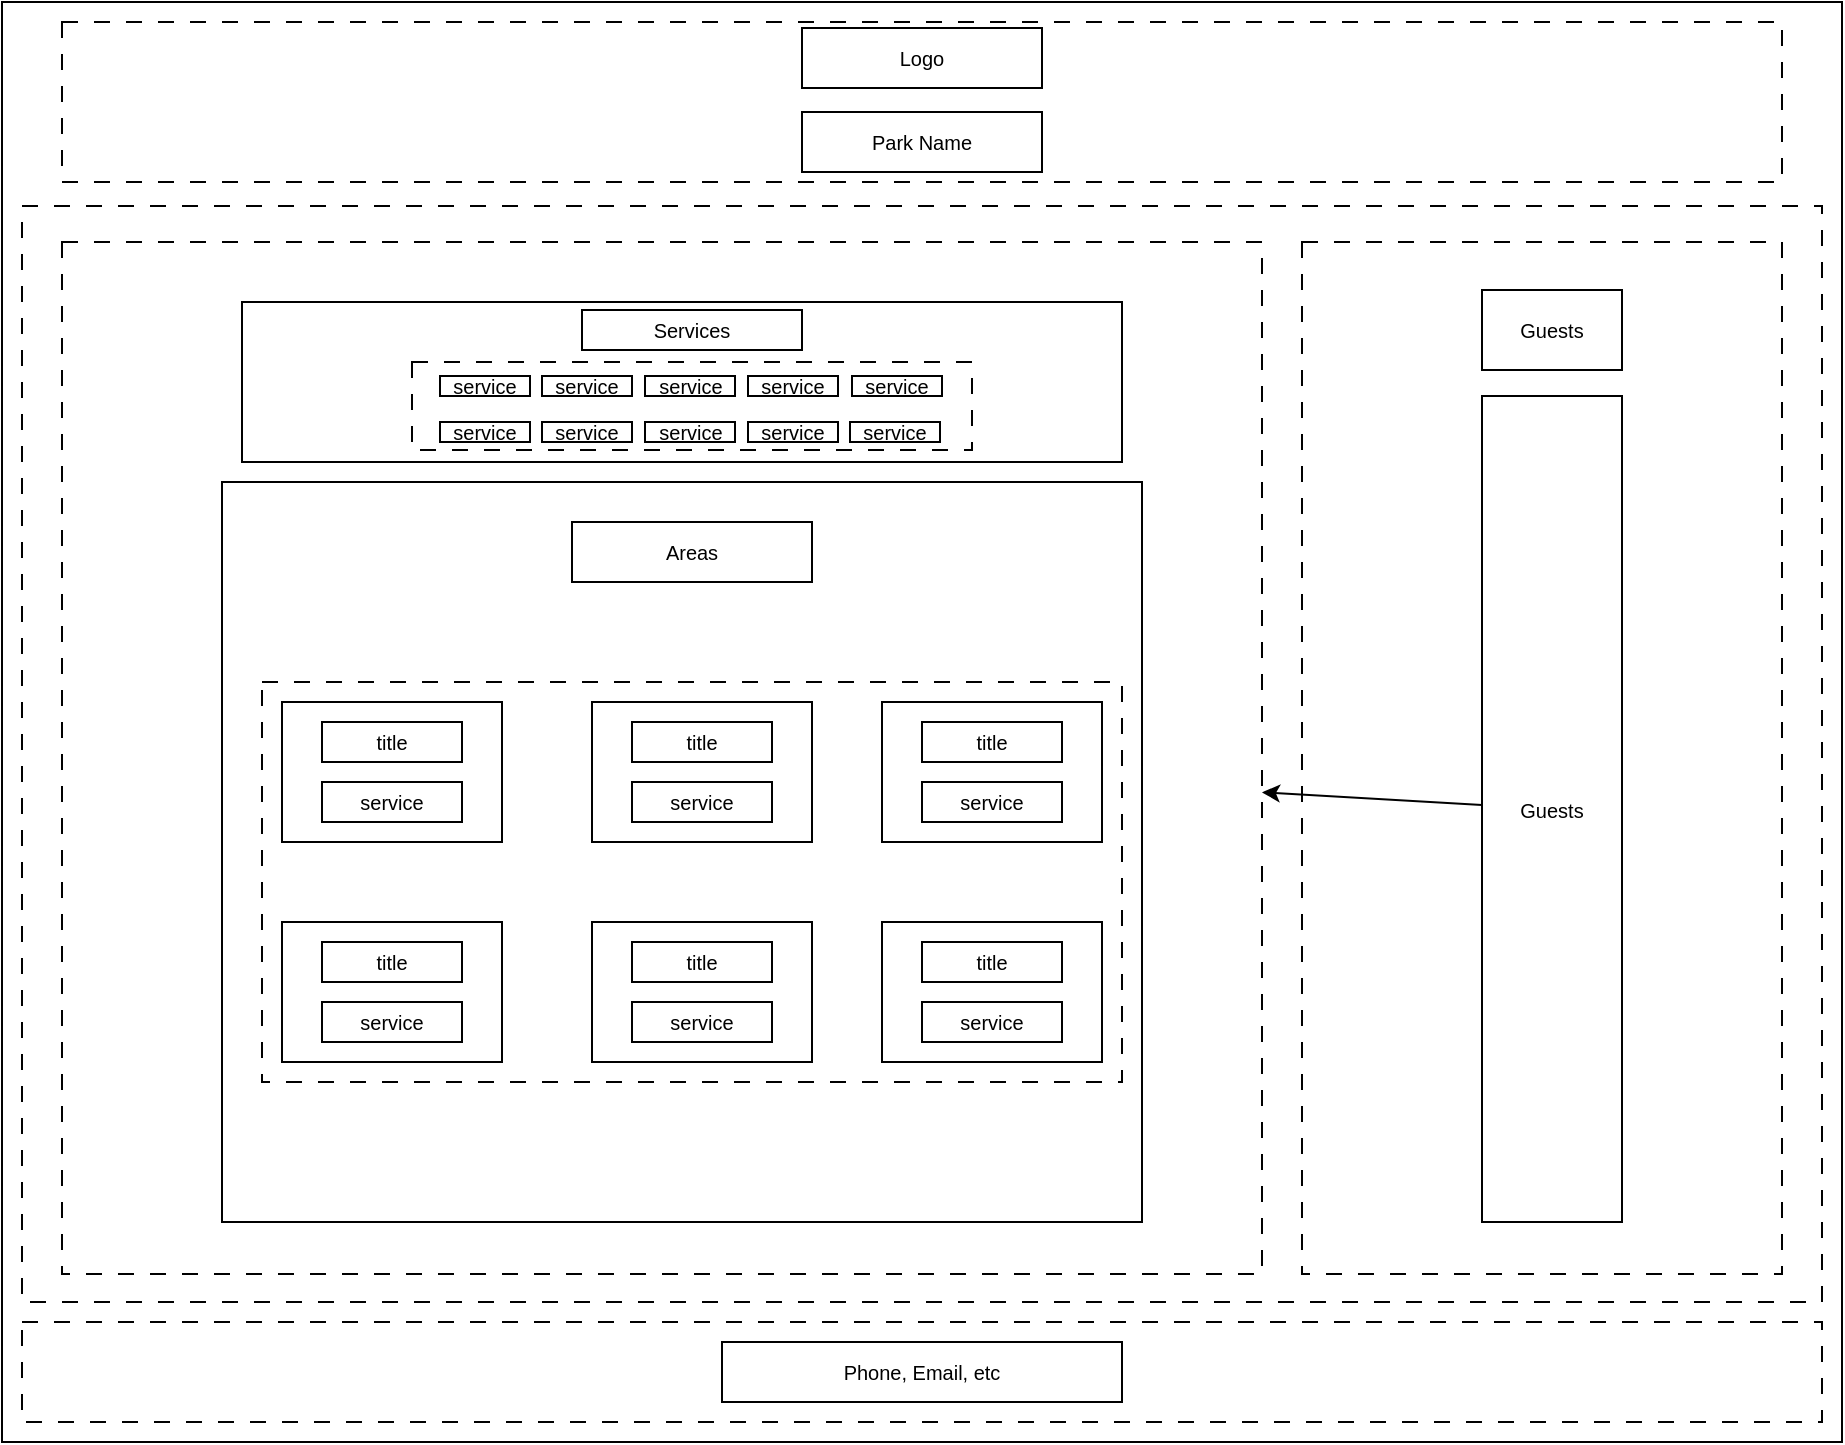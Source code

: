 <mxfile>
    <diagram id="97gA0pF0Zc46DC7x7eBv" name="Page-1">
        <mxGraphModel dx="1843" dy="1072" grid="1" gridSize="10" guides="1" tooltips="1" connect="1" arrows="1" fold="1" page="1" pageScale="1" pageWidth="850" pageHeight="1100" math="0" shadow="0">
            <root>
                <mxCell id="0"/>
                <mxCell id="1" parent="0"/>
                <mxCell id="65" value="" style="whiteSpace=wrap;html=1;fontSize=10;" parent="1" vertex="1">
                    <mxGeometry x="-180" y="190" width="920" height="720" as="geometry"/>
                </mxCell>
                <mxCell id="120" value="" style="whiteSpace=wrap;html=1;dashed=1;dashPattern=8 8;fontSize=10;" vertex="1" parent="1">
                    <mxGeometry x="-170" y="850" width="900" height="50" as="geometry"/>
                </mxCell>
                <mxCell id="119" value="" style="whiteSpace=wrap;html=1;dashed=1;dashPattern=8 8;fontSize=10;" vertex="1" parent="1">
                    <mxGeometry x="-170" y="292" width="900" height="548" as="geometry"/>
                </mxCell>
                <mxCell id="118" value="" style="whiteSpace=wrap;html=1;dashed=1;dashPattern=8 8;fontSize=10;" parent="1" vertex="1">
                    <mxGeometry x="470" y="310" width="240" height="516" as="geometry"/>
                </mxCell>
                <mxCell id="117" value="" style="whiteSpace=wrap;html=1;dashed=1;dashPattern=8 8;fontSize=10;" parent="1" vertex="1">
                    <mxGeometry x="-150" y="310" width="600" height="516" as="geometry"/>
                </mxCell>
                <mxCell id="114" value="" style="whiteSpace=wrap;html=1;dashed=1;dashPattern=8 8;fontSize=10;" parent="1" vertex="1">
                    <mxGeometry x="-150" y="200" width="860" height="80" as="geometry"/>
                </mxCell>
                <mxCell id="113" value="" style="whiteSpace=wrap;html=1;fontSize=10;" parent="1" vertex="1">
                    <mxGeometry x="-60" y="340" width="440" height="80" as="geometry"/>
                </mxCell>
                <mxCell id="66" value="Logo" style="whiteSpace=wrap;html=1;fontSize=10;" parent="1" vertex="1">
                    <mxGeometry x="220" y="203" width="120" height="30" as="geometry"/>
                </mxCell>
                <mxCell id="67" value="Park Name" style="whiteSpace=wrap;html=1;fontSize=10;" parent="1" vertex="1">
                    <mxGeometry x="220" y="245" width="120" height="30" as="geometry"/>
                </mxCell>
                <mxCell id="68" value="" style="whiteSpace=wrap;html=1;fontSize=10;" parent="1" vertex="1">
                    <mxGeometry x="-70" y="430" width="460" height="370" as="geometry"/>
                </mxCell>
                <mxCell id="99" value="" style="whiteSpace=wrap;html=1;fontSize=10;dashed=1;dashPattern=8 8;" parent="1" vertex="1">
                    <mxGeometry x="-50" y="530" width="430" height="200" as="geometry"/>
                </mxCell>
                <mxCell id="70" value="Phone, Email, etc" style="whiteSpace=wrap;html=1;fontSize=10;" parent="1" vertex="1">
                    <mxGeometry x="180" y="860" width="200" height="30" as="geometry"/>
                </mxCell>
                <mxCell id="71" value="Guests" style="whiteSpace=wrap;html=1;fontSize=10;" parent="1" vertex="1">
                    <mxGeometry x="560" y="334" width="70" height="40" as="geometry"/>
                </mxCell>
                <mxCell id="121" value="" style="edgeStyle=none;html=1;" edge="1" parent="1" source="72" target="117">
                    <mxGeometry relative="1" as="geometry"/>
                </mxCell>
                <mxCell id="72" value="Guests" style="whiteSpace=wrap;html=1;fontSize=10;" parent="1" vertex="1">
                    <mxGeometry x="560" y="387" width="70" height="413" as="geometry"/>
                </mxCell>
                <mxCell id="75" value="Areas" style="whiteSpace=wrap;html=1;fontSize=10;" parent="1" vertex="1">
                    <mxGeometry x="105" y="450" width="120" height="30" as="geometry"/>
                </mxCell>
                <mxCell id="79" value="" style="whiteSpace=wrap;html=1;fontSize=10;" parent="1" vertex="1">
                    <mxGeometry x="-40" y="540" width="110" height="70" as="geometry"/>
                </mxCell>
                <mxCell id="82" value="title" style="whiteSpace=wrap;html=1;fontSize=10;" parent="1" vertex="1">
                    <mxGeometry x="-20" y="550" width="70" height="20" as="geometry"/>
                </mxCell>
                <mxCell id="83" value="service" style="whiteSpace=wrap;html=1;fontSize=10;" parent="1" vertex="1">
                    <mxGeometry x="-20" y="580" width="70" height="20" as="geometry"/>
                </mxCell>
                <mxCell id="84" value="" style="whiteSpace=wrap;html=1;fontSize=10;" parent="1" vertex="1">
                    <mxGeometry x="115" y="540" width="110" height="70" as="geometry"/>
                </mxCell>
                <mxCell id="85" value="title" style="whiteSpace=wrap;html=1;fontSize=10;" parent="1" vertex="1">
                    <mxGeometry x="135" y="550" width="70" height="20" as="geometry"/>
                </mxCell>
                <mxCell id="86" value="service" style="whiteSpace=wrap;html=1;fontSize=10;" parent="1" vertex="1">
                    <mxGeometry x="135" y="580" width="70" height="20" as="geometry"/>
                </mxCell>
                <mxCell id="87" value="" style="whiteSpace=wrap;html=1;fontSize=10;" parent="1" vertex="1">
                    <mxGeometry x="260" y="540" width="110" height="70" as="geometry"/>
                </mxCell>
                <mxCell id="88" value="title" style="whiteSpace=wrap;html=1;fontSize=10;" parent="1" vertex="1">
                    <mxGeometry x="280" y="550" width="70" height="20" as="geometry"/>
                </mxCell>
                <mxCell id="89" value="service" style="whiteSpace=wrap;html=1;fontSize=10;" parent="1" vertex="1">
                    <mxGeometry x="280" y="580" width="70" height="20" as="geometry"/>
                </mxCell>
                <mxCell id="90" value="" style="whiteSpace=wrap;html=1;fontSize=10;" parent="1" vertex="1">
                    <mxGeometry x="-40" y="650" width="110" height="70" as="geometry"/>
                </mxCell>
                <mxCell id="91" value="title" style="whiteSpace=wrap;html=1;fontSize=10;" parent="1" vertex="1">
                    <mxGeometry x="-20" y="660" width="70" height="20" as="geometry"/>
                </mxCell>
                <mxCell id="92" value="service" style="whiteSpace=wrap;html=1;fontSize=10;" parent="1" vertex="1">
                    <mxGeometry x="-20" y="690" width="70" height="20" as="geometry"/>
                </mxCell>
                <mxCell id="93" value="" style="whiteSpace=wrap;html=1;fontSize=10;" parent="1" vertex="1">
                    <mxGeometry x="115" y="650" width="110" height="70" as="geometry"/>
                </mxCell>
                <mxCell id="94" value="title" style="whiteSpace=wrap;html=1;fontSize=10;" parent="1" vertex="1">
                    <mxGeometry x="135" y="660" width="70" height="20" as="geometry"/>
                </mxCell>
                <mxCell id="95" value="service" style="whiteSpace=wrap;html=1;fontSize=10;" parent="1" vertex="1">
                    <mxGeometry x="135" y="690" width="70" height="20" as="geometry"/>
                </mxCell>
                <mxCell id="96" value="" style="whiteSpace=wrap;html=1;fontSize=10;" parent="1" vertex="1">
                    <mxGeometry x="260" y="650" width="110" height="70" as="geometry"/>
                </mxCell>
                <mxCell id="97" value="title" style="whiteSpace=wrap;html=1;fontSize=10;" parent="1" vertex="1">
                    <mxGeometry x="280" y="660" width="70" height="20" as="geometry"/>
                </mxCell>
                <mxCell id="98" value="service" style="whiteSpace=wrap;html=1;fontSize=10;" parent="1" vertex="1">
                    <mxGeometry x="280" y="690" width="70" height="20" as="geometry"/>
                </mxCell>
                <mxCell id="100" value="Services" style="whiteSpace=wrap;html=1;fontSize=10;" parent="1" vertex="1">
                    <mxGeometry x="110" y="344" width="110" height="20" as="geometry"/>
                </mxCell>
                <mxCell id="101" value="" style="whiteSpace=wrap;html=1;fontSize=10;dashed=1;dashPattern=8 8;" parent="1" vertex="1">
                    <mxGeometry x="25" y="370" width="280" height="44" as="geometry"/>
                </mxCell>
                <mxCell id="102" value="service" style="whiteSpace=wrap;html=1;fontSize=10;" parent="1" vertex="1">
                    <mxGeometry x="39" y="377" width="45" height="10" as="geometry"/>
                </mxCell>
                <mxCell id="103" value="service" style="whiteSpace=wrap;html=1;fontSize=10;" parent="1" vertex="1">
                    <mxGeometry x="39" y="400" width="45" height="10" as="geometry"/>
                </mxCell>
                <mxCell id="104" value="service" style="whiteSpace=wrap;html=1;fontSize=10;" parent="1" vertex="1">
                    <mxGeometry x="90" y="377" width="45" height="10" as="geometry"/>
                </mxCell>
                <mxCell id="105" value="service" style="whiteSpace=wrap;html=1;fontSize=10;" parent="1" vertex="1">
                    <mxGeometry x="141.5" y="377" width="45" height="10" as="geometry"/>
                </mxCell>
                <mxCell id="106" value="service" style="whiteSpace=wrap;html=1;fontSize=10;" parent="1" vertex="1">
                    <mxGeometry x="193" y="377" width="45" height="10" as="geometry"/>
                </mxCell>
                <mxCell id="107" value="service" style="whiteSpace=wrap;html=1;fontSize=10;" parent="1" vertex="1">
                    <mxGeometry x="245" y="377" width="45" height="10" as="geometry"/>
                </mxCell>
                <mxCell id="108" value="service" style="whiteSpace=wrap;html=1;fontSize=10;" parent="1" vertex="1">
                    <mxGeometry x="90" y="400" width="45" height="10" as="geometry"/>
                </mxCell>
                <mxCell id="109" value="service" style="whiteSpace=wrap;html=1;fontSize=10;" parent="1" vertex="1">
                    <mxGeometry x="141.5" y="400" width="45" height="10" as="geometry"/>
                </mxCell>
                <mxCell id="110" value="service" style="whiteSpace=wrap;html=1;fontSize=10;" parent="1" vertex="1">
                    <mxGeometry x="193" y="400" width="45" height="10" as="geometry"/>
                </mxCell>
                <mxCell id="111" value="service" style="whiteSpace=wrap;html=1;fontSize=10;" parent="1" vertex="1">
                    <mxGeometry x="244" y="400" width="45" height="10" as="geometry"/>
                </mxCell>
            </root>
        </mxGraphModel>
    </diagram>
</mxfile>